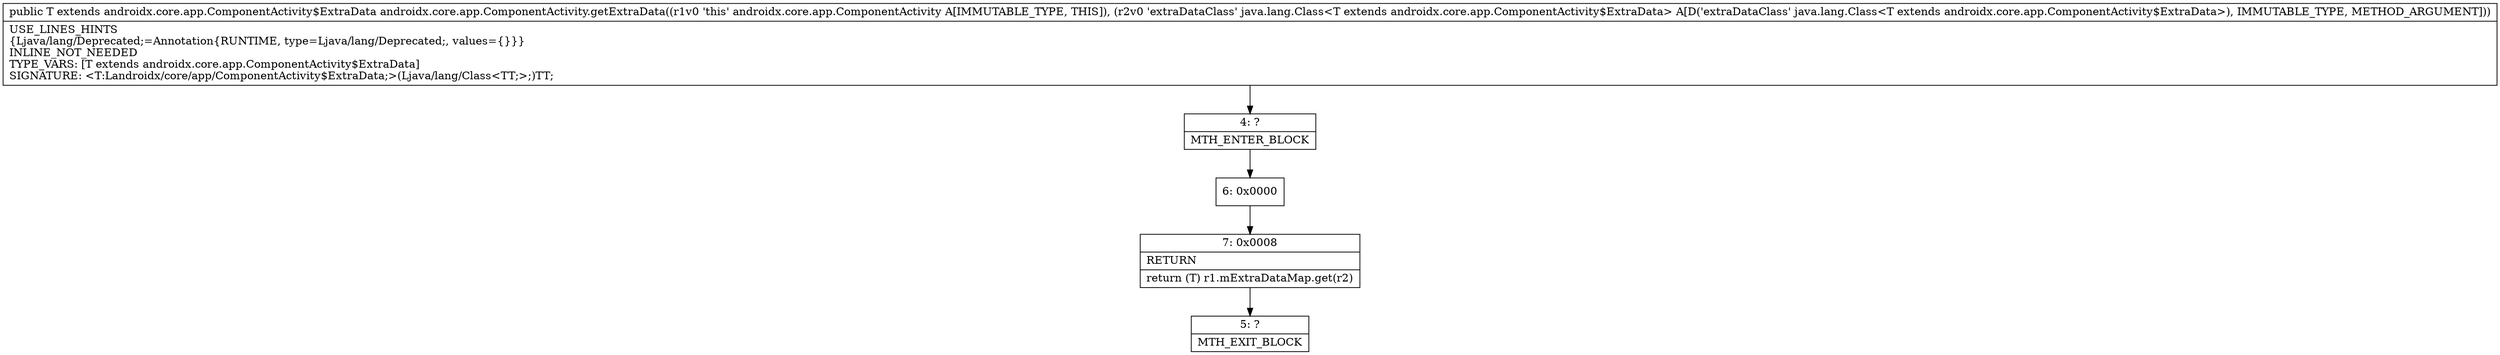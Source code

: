 digraph "CFG forandroidx.core.app.ComponentActivity.getExtraData(Ljava\/lang\/Class;)Landroidx\/core\/app\/ComponentActivity$ExtraData;" {
Node_4 [shape=record,label="{4\:\ ?|MTH_ENTER_BLOCK\l}"];
Node_6 [shape=record,label="{6\:\ 0x0000}"];
Node_7 [shape=record,label="{7\:\ 0x0008|RETURN\l|return (T) r1.mExtraDataMap.get(r2)\l}"];
Node_5 [shape=record,label="{5\:\ ?|MTH_EXIT_BLOCK\l}"];
MethodNode[shape=record,label="{public T extends androidx.core.app.ComponentActivity$ExtraData androidx.core.app.ComponentActivity.getExtraData((r1v0 'this' androidx.core.app.ComponentActivity A[IMMUTABLE_TYPE, THIS]), (r2v0 'extraDataClass' java.lang.Class\<T extends androidx.core.app.ComponentActivity$ExtraData\> A[D('extraDataClass' java.lang.Class\<T extends androidx.core.app.ComponentActivity$ExtraData\>), IMMUTABLE_TYPE, METHOD_ARGUMENT]))  | USE_LINES_HINTS\l\{Ljava\/lang\/Deprecated;=Annotation\{RUNTIME, type=Ljava\/lang\/Deprecated;, values=\{\}\}\}\lINLINE_NOT_NEEDED\lTYPE_VARS: [T extends androidx.core.app.ComponentActivity$ExtraData]\lSIGNATURE: \<T:Landroidx\/core\/app\/ComponentActivity$ExtraData;\>(Ljava\/lang\/Class\<TT;\>;)TT;\l}"];
MethodNode -> Node_4;Node_4 -> Node_6;
Node_6 -> Node_7;
Node_7 -> Node_5;
}

